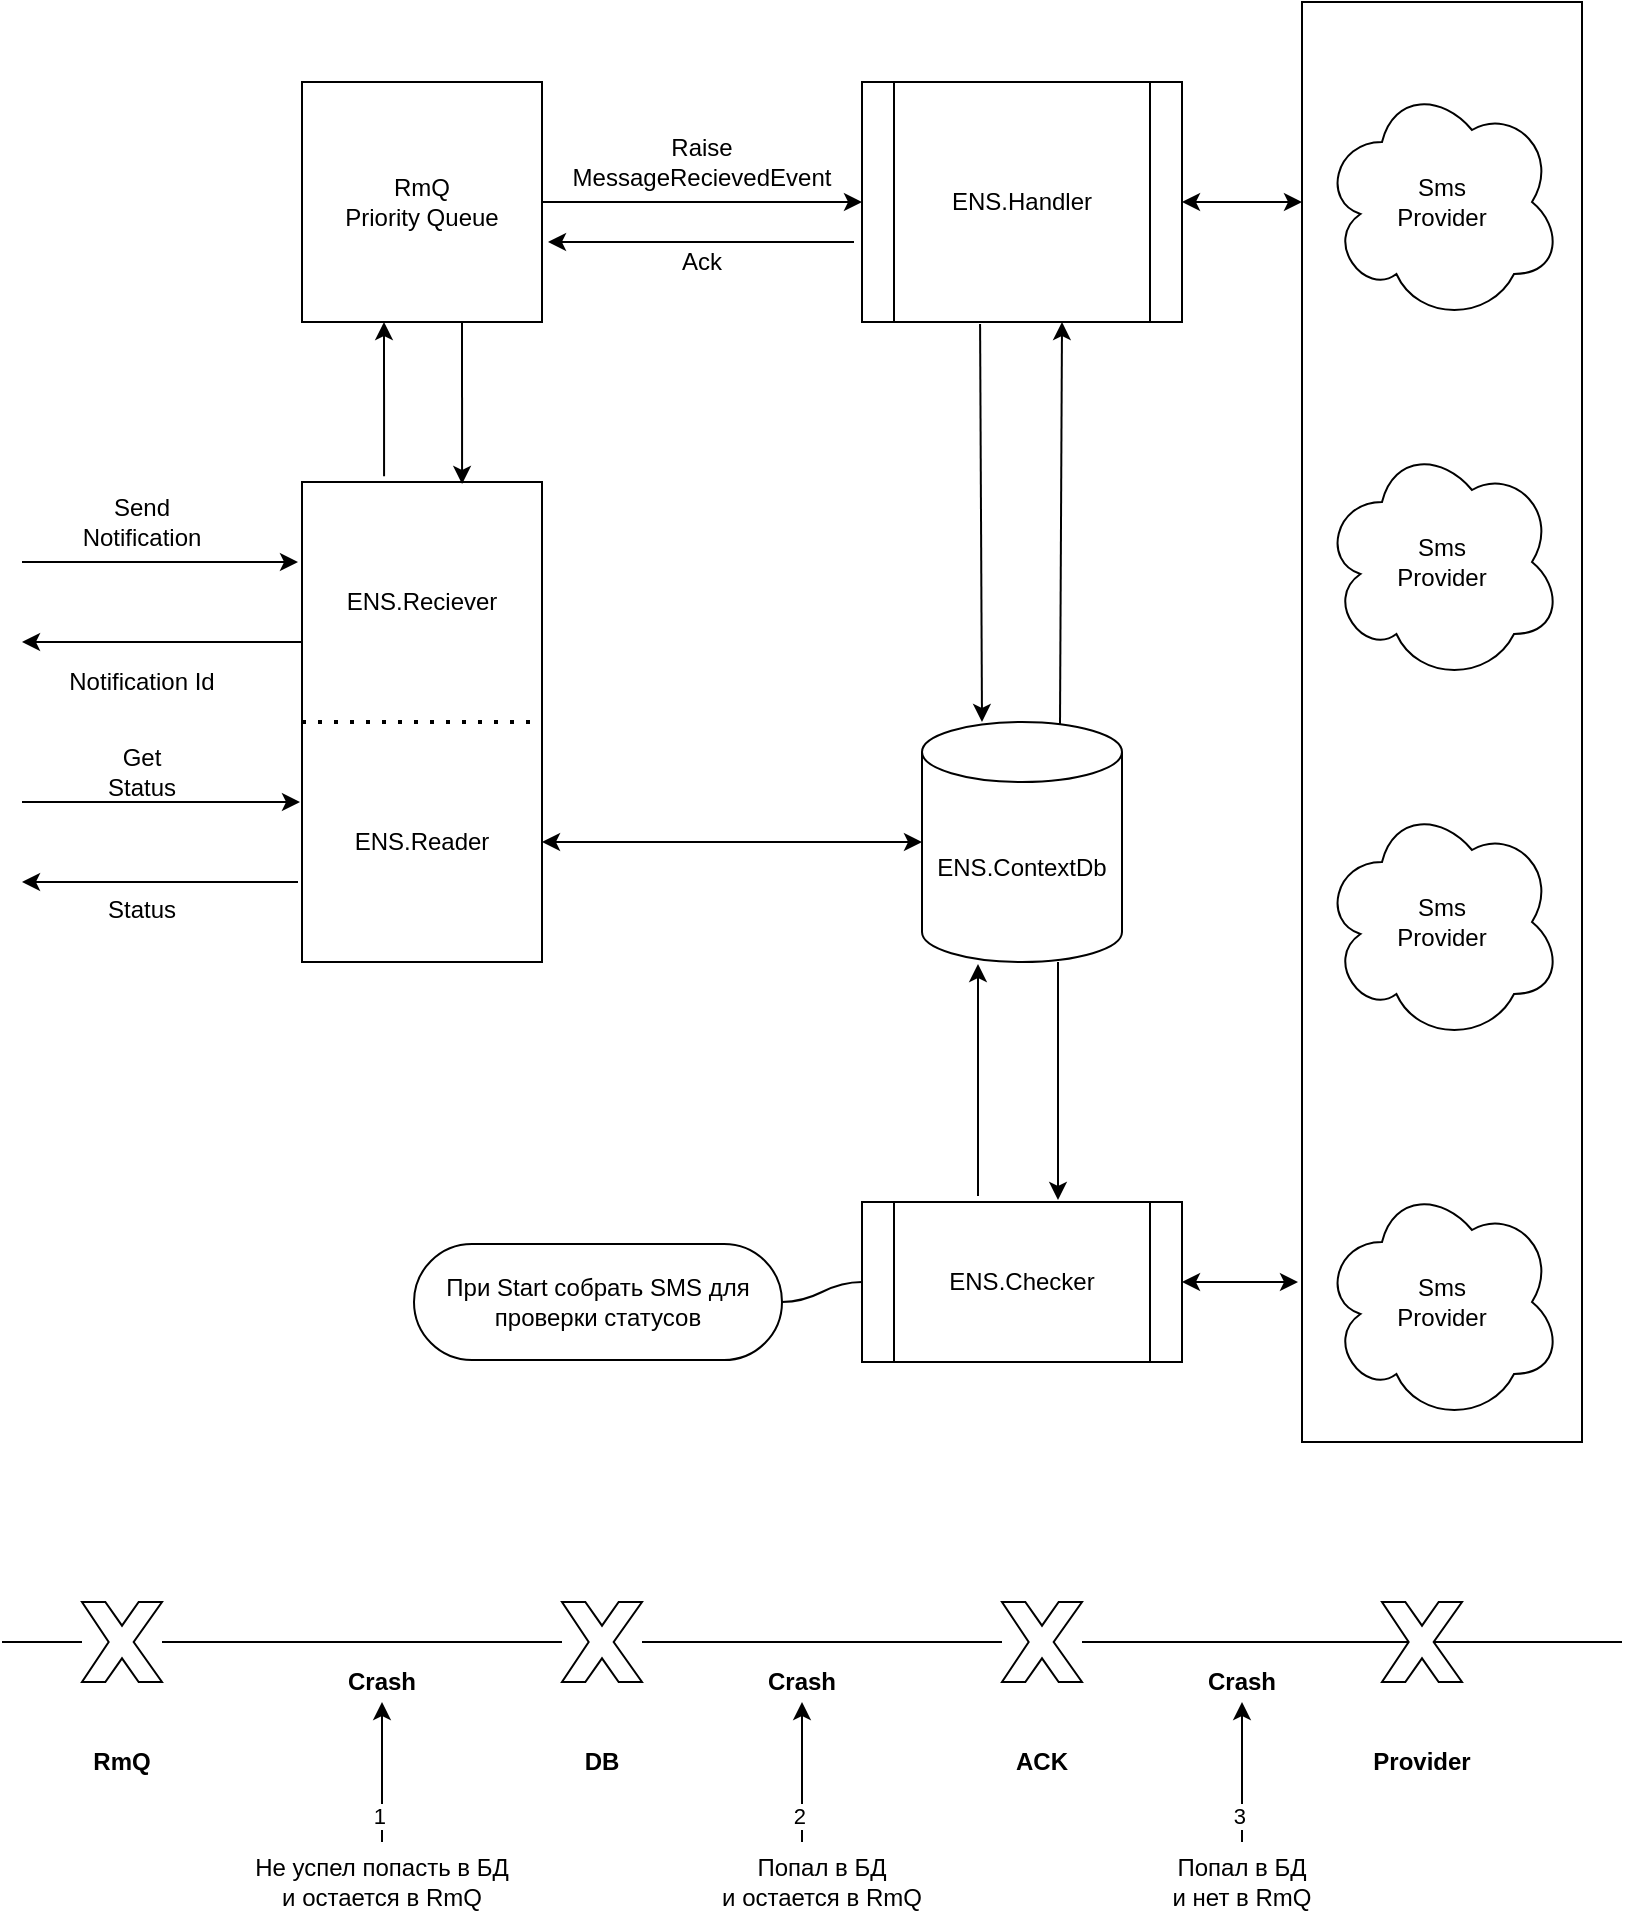 <mxfile version="13.10.0" type="device"><diagram id="XZxS5WQ1DQblYWaWI5fz" name="Page-1"><mxGraphModel dx="1353" dy="802" grid="1" gridSize="10" guides="1" tooltips="1" connect="1" arrows="1" fold="1" page="1" pageScale="1" pageWidth="827" pageHeight="1169" math="0" shadow="0"><root><mxCell id="0"/><mxCell id="1" parent="0"/><mxCell id="dXPkqDQvO05rSsTP8lYA-33" value="" style="rounded=0;whiteSpace=wrap;html=1;" vertex="1" parent="1"><mxGeometry x="660" y="160" width="140" height="720" as="geometry"/></mxCell><mxCell id="dXPkqDQvO05rSsTP8lYA-1" value="" style="rounded=0;whiteSpace=wrap;html=1;" vertex="1" parent="1"><mxGeometry x="160" y="400" width="120" height="240" as="geometry"/></mxCell><mxCell id="dXPkqDQvO05rSsTP8lYA-2" value="" style="endArrow=classic;html=1;" edge="1" parent="1"><mxGeometry width="50" height="50" relative="1" as="geometry"><mxPoint x="20" y="440" as="sourcePoint"/><mxPoint x="158" y="440" as="targetPoint"/></mxGeometry></mxCell><mxCell id="dXPkqDQvO05rSsTP8lYA-3" value="" style="endArrow=classic;html=1;" edge="1" parent="1"><mxGeometry width="50" height="50" relative="1" as="geometry"><mxPoint x="160" y="480" as="sourcePoint"/><mxPoint x="20" y="480" as="targetPoint"/></mxGeometry></mxCell><mxCell id="dXPkqDQvO05rSsTP8lYA-5" value="Send Notification" style="text;html=1;strokeColor=none;fillColor=none;align=center;verticalAlign=middle;whiteSpace=wrap;rounded=0;" vertex="1" parent="1"><mxGeometry x="40" y="400" width="80" height="40" as="geometry"/></mxCell><mxCell id="dXPkqDQvO05rSsTP8lYA-6" value="Notification Id" style="text;html=1;strokeColor=none;fillColor=none;align=center;verticalAlign=middle;whiteSpace=wrap;rounded=0;" vertex="1" parent="1"><mxGeometry x="40" y="480" width="80" height="40" as="geometry"/></mxCell><mxCell id="dXPkqDQvO05rSsTP8lYA-7" value="" style="endArrow=classic;html=1;" edge="1" parent="1"><mxGeometry width="50" height="50" relative="1" as="geometry"><mxPoint x="20" y="560" as="sourcePoint"/><mxPoint x="159" y="560" as="targetPoint"/></mxGeometry></mxCell><mxCell id="dXPkqDQvO05rSsTP8lYA-8" value="" style="endArrow=classic;html=1;" edge="1" parent="1"><mxGeometry width="50" height="50" relative="1" as="geometry"><mxPoint x="158" y="600" as="sourcePoint"/><mxPoint x="20" y="600" as="targetPoint"/></mxGeometry></mxCell><mxCell id="dXPkqDQvO05rSsTP8lYA-9" value="Get Status" style="text;html=1;strokeColor=none;fillColor=none;align=center;verticalAlign=middle;whiteSpace=wrap;rounded=0;" vertex="1" parent="1"><mxGeometry x="60" y="530" width="40" height="30" as="geometry"/></mxCell><mxCell id="dXPkqDQvO05rSsTP8lYA-12" value="Status" style="text;html=1;strokeColor=none;fillColor=none;align=center;verticalAlign=middle;whiteSpace=wrap;rounded=0;" vertex="1" parent="1"><mxGeometry x="60" y="599" width="40" height="30" as="geometry"/></mxCell><mxCell id="dXPkqDQvO05rSsTP8lYA-13" value="" style="endArrow=classic;html=1;exitX=0.342;exitY=-0.012;exitDx=0;exitDy=0;exitPerimeter=0;" edge="1" parent="1" source="dXPkqDQvO05rSsTP8lYA-1"><mxGeometry width="50" height="50" relative="1" as="geometry"><mxPoint x="230" y="360" as="sourcePoint"/><mxPoint x="201" y="320" as="targetPoint"/></mxGeometry></mxCell><mxCell id="dXPkqDQvO05rSsTP8lYA-14" value="" style="endArrow=classic;html=1;entryX=0.667;entryY=0.004;entryDx=0;entryDy=0;entryPerimeter=0;" edge="1" parent="1" target="dXPkqDQvO05rSsTP8lYA-1"><mxGeometry width="50" height="50" relative="1" as="geometry"><mxPoint x="240" y="320" as="sourcePoint"/><mxPoint x="240" y="440" as="targetPoint"/></mxGeometry></mxCell><mxCell id="dXPkqDQvO05rSsTP8lYA-15" value="RmQ&lt;br&gt;Priority Queue" style="rounded=0;whiteSpace=wrap;html=1;" vertex="1" parent="1"><mxGeometry x="160" y="200" width="120" height="120" as="geometry"/></mxCell><mxCell id="dXPkqDQvO05rSsTP8lYA-17" value="ENS.Reciever" style="text;html=1;strokeColor=none;fillColor=none;align=center;verticalAlign=middle;whiteSpace=wrap;rounded=0;" vertex="1" parent="1"><mxGeometry x="160" y="450" width="120" height="20" as="geometry"/></mxCell><mxCell id="dXPkqDQvO05rSsTP8lYA-18" value="ENS.Reader" style="text;html=1;strokeColor=none;fillColor=none;align=center;verticalAlign=middle;whiteSpace=wrap;rounded=0;" vertex="1" parent="1"><mxGeometry x="160" y="570" width="120" height="20" as="geometry"/></mxCell><mxCell id="dXPkqDQvO05rSsTP8lYA-19" value="" style="endArrow=none;dashed=1;html=1;dashPattern=1 3;strokeWidth=2;exitX=0;exitY=0.5;exitDx=0;exitDy=0;entryX=1;entryY=0.5;entryDx=0;entryDy=0;" edge="1" parent="1" source="dXPkqDQvO05rSsTP8lYA-1" target="dXPkqDQvO05rSsTP8lYA-1"><mxGeometry width="50" height="50" relative="1" as="geometry"><mxPoint x="390" y="500" as="sourcePoint"/><mxPoint x="440" y="450" as="targetPoint"/></mxGeometry></mxCell><mxCell id="dXPkqDQvO05rSsTP8lYA-20" value="ENS.Handler" style="shape=process;whiteSpace=wrap;html=1;backgroundOutline=1;" vertex="1" parent="1"><mxGeometry x="440" y="200" width="160" height="120" as="geometry"/></mxCell><mxCell id="dXPkqDQvO05rSsTP8lYA-23" value="" style="endArrow=classic;html=1;exitX=1;exitY=0.5;exitDx=0;exitDy=0;entryX=0;entryY=0.5;entryDx=0;entryDy=0;" edge="1" parent="1" source="dXPkqDQvO05rSsTP8lYA-15" target="dXPkqDQvO05rSsTP8lYA-20"><mxGeometry width="50" height="50" relative="1" as="geometry"><mxPoint x="390" y="540" as="sourcePoint"/><mxPoint x="440" y="490" as="targetPoint"/></mxGeometry></mxCell><mxCell id="dXPkqDQvO05rSsTP8lYA-24" value="Raise MessageRecievedEvent" style="text;html=1;strokeColor=none;fillColor=none;align=center;verticalAlign=middle;whiteSpace=wrap;rounded=0;" vertex="1" parent="1"><mxGeometry x="320" y="220" width="80" height="40" as="geometry"/></mxCell><mxCell id="dXPkqDQvO05rSsTP8lYA-25" value="ENS.ContextDb" style="shape=cylinder3;whiteSpace=wrap;html=1;boundedLbl=1;backgroundOutline=1;size=15;" vertex="1" parent="1"><mxGeometry x="470" y="520" width="100" height="120" as="geometry"/></mxCell><mxCell id="dXPkqDQvO05rSsTP8lYA-26" value="" style="endArrow=classic;html=1;exitX=0.369;exitY=1.008;exitDx=0;exitDy=0;exitPerimeter=0;" edge="1" parent="1" source="dXPkqDQvO05rSsTP8lYA-20"><mxGeometry width="50" height="50" relative="1" as="geometry"><mxPoint x="390" y="530" as="sourcePoint"/><mxPoint x="500" y="520" as="targetPoint"/></mxGeometry></mxCell><mxCell id="dXPkqDQvO05rSsTP8lYA-27" value="" style="endArrow=classic;html=1;exitX=0.69;exitY=0.008;exitDx=0;exitDy=0;exitPerimeter=0;entryX=0.625;entryY=1;entryDx=0;entryDy=0;entryPerimeter=0;" edge="1" parent="1" source="dXPkqDQvO05rSsTP8lYA-25" target="dXPkqDQvO05rSsTP8lYA-20"><mxGeometry width="50" height="50" relative="1" as="geometry"><mxPoint x="610" y="430" as="sourcePoint"/><mxPoint x="540" y="330" as="targetPoint"/></mxGeometry></mxCell><mxCell id="dXPkqDQvO05rSsTP8lYA-28" value="Sms&lt;br&gt;Provider" style="ellipse;shape=cloud;whiteSpace=wrap;html=1;" vertex="1" parent="1"><mxGeometry x="670" y="200" width="120" height="120" as="geometry"/></mxCell><mxCell id="dXPkqDQvO05rSsTP8lYA-31" value="" style="endArrow=classic;startArrow=classic;html=1;exitX=1;exitY=0.5;exitDx=0;exitDy=0;" edge="1" parent="1" source="dXPkqDQvO05rSsTP8lYA-20"><mxGeometry width="50" height="50" relative="1" as="geometry"><mxPoint x="390" y="520" as="sourcePoint"/><mxPoint x="660" y="260" as="targetPoint"/></mxGeometry></mxCell><mxCell id="dXPkqDQvO05rSsTP8lYA-32" value="ENS.Checker" style="shape=process;whiteSpace=wrap;html=1;backgroundOutline=1;" vertex="1" parent="1"><mxGeometry x="440" y="760" width="160" height="80" as="geometry"/></mxCell><mxCell id="dXPkqDQvO05rSsTP8lYA-34" value="" style="endArrow=classic;startArrow=classic;html=1;exitX=1;exitY=0.5;exitDx=0;exitDy=0;entryX=0;entryY=0.5;entryDx=0;entryDy=0;entryPerimeter=0;" edge="1" parent="1" source="dXPkqDQvO05rSsTP8lYA-18" target="dXPkqDQvO05rSsTP8lYA-25"><mxGeometry width="50" height="50" relative="1" as="geometry"><mxPoint x="390" y="480" as="sourcePoint"/><mxPoint x="440" y="430" as="targetPoint"/></mxGeometry></mxCell><mxCell id="dXPkqDQvO05rSsTP8lYA-35" value="" style="endArrow=classic;startArrow=classic;html=1;exitX=1;exitY=0.5;exitDx=0;exitDy=0;" edge="1" parent="1" source="dXPkqDQvO05rSsTP8lYA-32"><mxGeometry width="50" height="50" relative="1" as="geometry"><mxPoint x="600" y="780" as="sourcePoint"/><mxPoint x="658" y="800" as="targetPoint"/></mxGeometry></mxCell><mxCell id="dXPkqDQvO05rSsTP8lYA-36" value="Sms&lt;br&gt;Provider" style="ellipse;shape=cloud;whiteSpace=wrap;html=1;" vertex="1" parent="1"><mxGeometry x="670" y="380" width="120" height="120" as="geometry"/></mxCell><mxCell id="dXPkqDQvO05rSsTP8lYA-37" value="Sms&lt;br&gt;Provider" style="ellipse;shape=cloud;whiteSpace=wrap;html=1;" vertex="1" parent="1"><mxGeometry x="670" y="560" width="120" height="120" as="geometry"/></mxCell><mxCell id="dXPkqDQvO05rSsTP8lYA-38" value="Sms&lt;br&gt;Provider" style="ellipse;shape=cloud;whiteSpace=wrap;html=1;" vertex="1" parent="1"><mxGeometry x="670" y="750" width="120" height="120" as="geometry"/></mxCell><mxCell id="dXPkqDQvO05rSsTP8lYA-39" value="" style="endArrow=classic;html=1;" edge="1" parent="1"><mxGeometry width="50" height="50" relative="1" as="geometry"><mxPoint x="436" y="280" as="sourcePoint"/><mxPoint x="283" y="280" as="targetPoint"/></mxGeometry></mxCell><mxCell id="dXPkqDQvO05rSsTP8lYA-40" value="Ack" style="text;html=1;strokeColor=none;fillColor=none;align=center;verticalAlign=middle;whiteSpace=wrap;rounded=0;" vertex="1" parent="1"><mxGeometry x="340" y="280" width="40" height="20" as="geometry"/></mxCell><mxCell id="dXPkqDQvO05rSsTP8lYA-41" value="" style="endArrow=classic;html=1;" edge="1" parent="1"><mxGeometry width="50" height="50" relative="1" as="geometry"><mxPoint x="498" y="757" as="sourcePoint"/><mxPoint x="498" y="641" as="targetPoint"/></mxGeometry></mxCell><mxCell id="dXPkqDQvO05rSsTP8lYA-42" value="" style="endArrow=classic;html=1;" edge="1" parent="1"><mxGeometry width="50" height="50" relative="1" as="geometry"><mxPoint x="538" y="640" as="sourcePoint"/><mxPoint x="538" y="759" as="targetPoint"/></mxGeometry></mxCell><mxCell id="dXPkqDQvO05rSsTP8lYA-44" value="При Start собрать SMS для проверки статусов" style="whiteSpace=wrap;html=1;rounded=1;arcSize=50;align=center;verticalAlign=middle;strokeWidth=1;autosize=1;spacing=4;treeFolding=1;treeMoving=1;newEdgeStyle={&quot;edgeStyle&quot;:&quot;entityRelationEdgeStyle&quot;,&quot;startArrow&quot;:&quot;none&quot;,&quot;endArrow&quot;:&quot;none&quot;,&quot;segment&quot;:10,&quot;curved&quot;:1};" vertex="1" parent="1"><mxGeometry x="216" y="781" width="184" height="58" as="geometry"/></mxCell><mxCell id="dXPkqDQvO05rSsTP8lYA-45" value="" style="edgeStyle=entityRelationEdgeStyle;startArrow=none;endArrow=none;segment=10;curved=1;exitX=0;exitY=0.5;exitDx=0;exitDy=0;" edge="1" target="dXPkqDQvO05rSsTP8lYA-44" parent="1" source="dXPkqDQvO05rSsTP8lYA-32"><mxGeometry relative="1" as="geometry"><mxPoint x="470" y="890" as="sourcePoint"/></mxGeometry></mxCell><mxCell id="dXPkqDQvO05rSsTP8lYA-46" value="" style="endArrow=none;html=1;" edge="1" parent="1" source="dXPkqDQvO05rSsTP8lYA-60"><mxGeometry width="50" height="50" relative="1" as="geometry"><mxPoint x="10" y="980" as="sourcePoint"/><mxPoint x="820" y="980" as="targetPoint"/></mxGeometry></mxCell><mxCell id="dXPkqDQvO05rSsTP8lYA-47" value="" style="verticalLabelPosition=bottom;verticalAlign=top;html=1;shape=mxgraph.basic.x" vertex="1" parent="1"><mxGeometry x="50" y="960" width="40" height="40" as="geometry"/></mxCell><mxCell id="dXPkqDQvO05rSsTP8lYA-48" value="" style="endArrow=none;html=1;" edge="1" parent="1" target="dXPkqDQvO05rSsTP8lYA-47"><mxGeometry width="50" height="50" relative="1" as="geometry"><mxPoint x="10" y="980" as="sourcePoint"/><mxPoint x="690" y="980" as="targetPoint"/></mxGeometry></mxCell><mxCell id="dXPkqDQvO05rSsTP8lYA-49" value="" style="verticalLabelPosition=bottom;verticalAlign=top;html=1;shape=mxgraph.basic.x" vertex="1" parent="1"><mxGeometry x="290" y="960" width="40" height="40" as="geometry"/></mxCell><mxCell id="dXPkqDQvO05rSsTP8lYA-50" value="" style="endArrow=none;html=1;" edge="1" parent="1" source="dXPkqDQvO05rSsTP8lYA-47" target="dXPkqDQvO05rSsTP8lYA-49"><mxGeometry width="50" height="50" relative="1" as="geometry"><mxPoint x="80" y="980" as="sourcePoint"/><mxPoint x="690" y="980" as="targetPoint"/></mxGeometry></mxCell><mxCell id="dXPkqDQvO05rSsTP8lYA-51" value="&lt;b&gt;RmQ&lt;/b&gt;" style="text;html=1;strokeColor=none;fillColor=none;align=center;verticalAlign=middle;whiteSpace=wrap;rounded=0;" vertex="1" parent="1"><mxGeometry x="50" y="1020" width="40" height="40" as="geometry"/></mxCell><mxCell id="dXPkqDQvO05rSsTP8lYA-52" value="&lt;b&gt;DB&lt;/b&gt;" style="text;html=1;strokeColor=none;fillColor=none;align=center;verticalAlign=middle;whiteSpace=wrap;rounded=0;" vertex="1" parent="1"><mxGeometry x="290" y="1020" width="40" height="40" as="geometry"/></mxCell><mxCell id="dXPkqDQvO05rSsTP8lYA-53" value="" style="endArrow=classic;html=1;" edge="1" parent="1" target="dXPkqDQvO05rSsTP8lYA-55"><mxGeometry width="50" height="50" relative="1" as="geometry"><mxPoint x="200" y="1080" as="sourcePoint"/><mxPoint x="202" y="990" as="targetPoint"/></mxGeometry></mxCell><mxCell id="dXPkqDQvO05rSsTP8lYA-58" value="&amp;nbsp;1&amp;nbsp;&amp;nbsp;" style="edgeLabel;html=1;align=center;verticalAlign=middle;resizable=0;points=[];" vertex="1" connectable="0" parent="dXPkqDQvO05rSsTP8lYA-53"><mxGeometry x="-0.629" relative="1" as="geometry"><mxPoint as="offset"/></mxGeometry></mxCell><mxCell id="dXPkqDQvO05rSsTP8lYA-55" value="&lt;b&gt;Crash&lt;/b&gt;" style="text;html=1;strokeColor=none;fillColor=none;align=center;verticalAlign=middle;whiteSpace=wrap;rounded=0;" vertex="1" parent="1"><mxGeometry x="180" y="990" width="40" height="20" as="geometry"/></mxCell><mxCell id="dXPkqDQvO05rSsTP8lYA-56" value="" style="endArrow=classic;html=1;" edge="1" parent="1" target="dXPkqDQvO05rSsTP8lYA-57"><mxGeometry width="50" height="50" relative="1" as="geometry"><mxPoint x="410" y="1080" as="sourcePoint"/><mxPoint x="412" y="990" as="targetPoint"/></mxGeometry></mxCell><mxCell id="dXPkqDQvO05rSsTP8lYA-59" value="&amp;nbsp;2&amp;nbsp;&amp;nbsp;" style="edgeLabel;html=1;align=center;verticalAlign=middle;resizable=0;points=[];" vertex="1" connectable="0" parent="dXPkqDQvO05rSsTP8lYA-56"><mxGeometry x="-0.629" relative="1" as="geometry"><mxPoint as="offset"/></mxGeometry></mxCell><mxCell id="dXPkqDQvO05rSsTP8lYA-57" value="&lt;b&gt;Crash&lt;/b&gt;" style="text;html=1;strokeColor=none;fillColor=none;align=center;verticalAlign=middle;whiteSpace=wrap;rounded=0;" vertex="1" parent="1"><mxGeometry x="390" y="990" width="40" height="20" as="geometry"/></mxCell><mxCell id="dXPkqDQvO05rSsTP8lYA-60" value="" style="verticalLabelPosition=bottom;verticalAlign=top;html=1;shape=mxgraph.basic.x" vertex="1" parent="1"><mxGeometry x="510" y="960" width="40" height="40" as="geometry"/></mxCell><mxCell id="dXPkqDQvO05rSsTP8lYA-61" value="" style="endArrow=none;html=1;" edge="1" parent="1" source="dXPkqDQvO05rSsTP8lYA-49" target="dXPkqDQvO05rSsTP8lYA-60"><mxGeometry width="50" height="50" relative="1" as="geometry"><mxPoint x="450" y="980" as="sourcePoint"/><mxPoint x="690" y="980" as="targetPoint"/></mxGeometry></mxCell><mxCell id="dXPkqDQvO05rSsTP8lYA-62" value="&lt;b&gt;ACK&lt;/b&gt;" style="text;html=1;strokeColor=none;fillColor=none;align=center;verticalAlign=middle;whiteSpace=wrap;rounded=0;" vertex="1" parent="1"><mxGeometry x="510" y="1020" width="40" height="40" as="geometry"/></mxCell><mxCell id="dXPkqDQvO05rSsTP8lYA-63" value="" style="endArrow=classic;html=1;" edge="1" parent="1" target="dXPkqDQvO05rSsTP8lYA-65"><mxGeometry width="50" height="50" relative="1" as="geometry"><mxPoint x="630" y="1080" as="sourcePoint"/><mxPoint x="632" y="990" as="targetPoint"/></mxGeometry></mxCell><mxCell id="dXPkqDQvO05rSsTP8lYA-64" value="&amp;nbsp;3&amp;nbsp;&amp;nbsp;" style="edgeLabel;html=1;align=center;verticalAlign=middle;resizable=0;points=[];" vertex="1" connectable="0" parent="dXPkqDQvO05rSsTP8lYA-63"><mxGeometry x="-0.629" relative="1" as="geometry"><mxPoint as="offset"/></mxGeometry></mxCell><mxCell id="dXPkqDQvO05rSsTP8lYA-65" value="&lt;b&gt;Crash&lt;/b&gt;" style="text;html=1;strokeColor=none;fillColor=none;align=center;verticalAlign=middle;whiteSpace=wrap;rounded=0;" vertex="1" parent="1"><mxGeometry x="610" y="990" width="40" height="20" as="geometry"/></mxCell><mxCell id="dXPkqDQvO05rSsTP8lYA-66" value="Не успел попасть в БД&lt;br&gt;и остается в RmQ" style="text;html=1;strokeColor=none;fillColor=none;align=center;verticalAlign=middle;whiteSpace=wrap;rounded=0;" vertex="1" parent="1"><mxGeometry x="110" y="1080" width="180" height="40" as="geometry"/></mxCell><mxCell id="dXPkqDQvO05rSsTP8lYA-67" value="Попал в БД&lt;br&gt;и остается в RmQ" style="text;html=1;strokeColor=none;fillColor=none;align=center;verticalAlign=middle;whiteSpace=wrap;rounded=0;" vertex="1" parent="1"><mxGeometry x="360" y="1080" width="120" height="40" as="geometry"/></mxCell><mxCell id="dXPkqDQvO05rSsTP8lYA-68" value="Попал в БД&lt;br&gt;и нет в RmQ" style="text;html=1;strokeColor=none;fillColor=none;align=center;verticalAlign=middle;whiteSpace=wrap;rounded=0;" vertex="1" parent="1"><mxGeometry x="570" y="1080" width="120" height="40" as="geometry"/></mxCell><mxCell id="dXPkqDQvO05rSsTP8lYA-69" value="" style="verticalLabelPosition=bottom;verticalAlign=top;html=1;shape=mxgraph.basic.x" vertex="1" parent="1"><mxGeometry x="700" y="960" width="40" height="40" as="geometry"/></mxCell><mxCell id="dXPkqDQvO05rSsTP8lYA-70" value="&lt;b&gt;Provider&lt;/b&gt;" style="text;html=1;strokeColor=none;fillColor=none;align=center;verticalAlign=middle;whiteSpace=wrap;rounded=0;" vertex="1" parent="1"><mxGeometry x="680" y="1020" width="80" height="40" as="geometry"/></mxCell></root></mxGraphModel></diagram></mxfile>